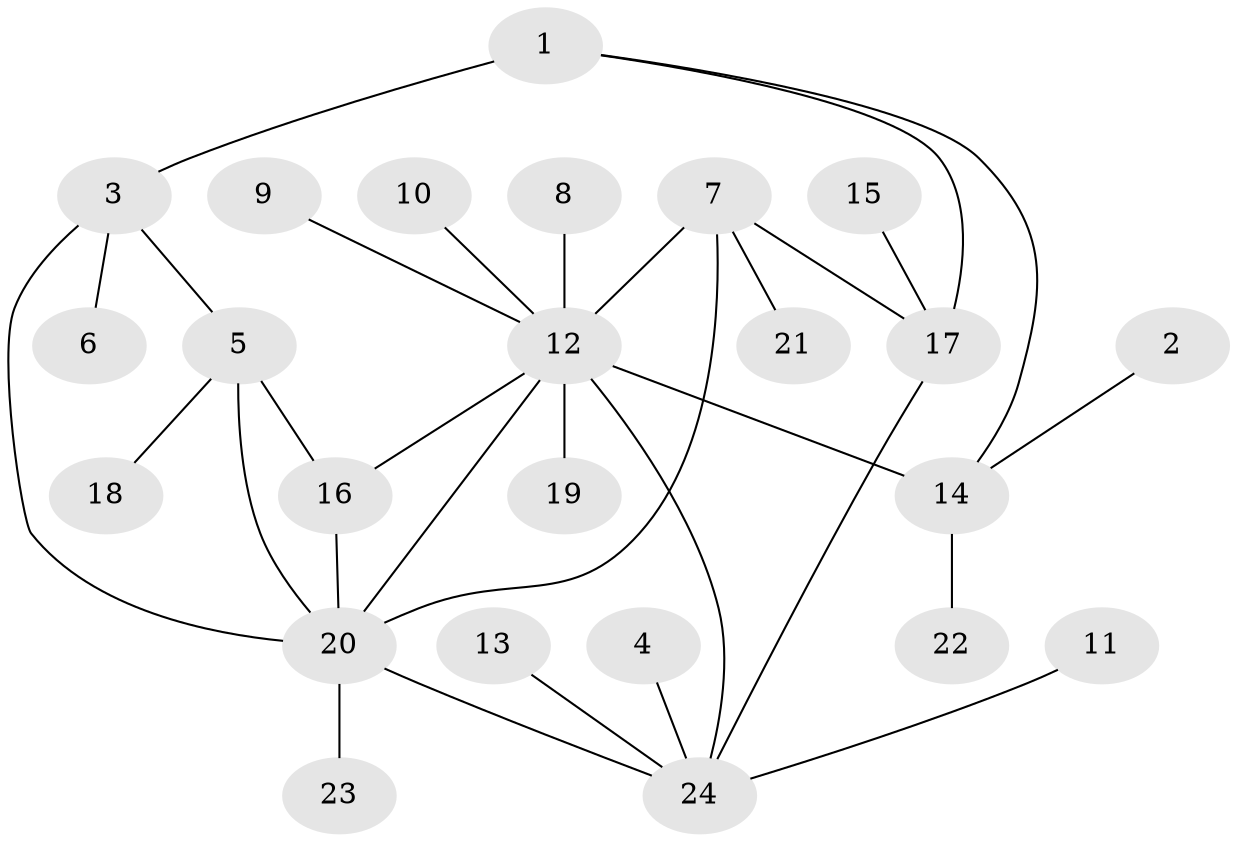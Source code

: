 // original degree distribution, {7: 0.05, 4: 0.03333333333333333, 2: 0.21666666666666667, 3: 0.1, 8: 0.016666666666666666, 5: 0.03333333333333333, 13: 0.016666666666666666, 11: 0.016666666666666666, 1: 0.5166666666666667}
// Generated by graph-tools (version 1.1) at 2025/37/03/04/25 23:37:35]
// undirected, 24 vertices, 31 edges
graph export_dot {
  node [color=gray90,style=filled];
  1;
  2;
  3;
  4;
  5;
  6;
  7;
  8;
  9;
  10;
  11;
  12;
  13;
  14;
  15;
  16;
  17;
  18;
  19;
  20;
  21;
  22;
  23;
  24;
  1 -- 3 [weight=2.0];
  1 -- 14 [weight=1.0];
  1 -- 17 [weight=1.0];
  2 -- 14 [weight=1.0];
  3 -- 5 [weight=1.0];
  3 -- 6 [weight=1.0];
  3 -- 20 [weight=1.0];
  4 -- 24 [weight=1.0];
  5 -- 16 [weight=1.0];
  5 -- 18 [weight=1.0];
  5 -- 20 [weight=2.0];
  7 -- 12 [weight=1.0];
  7 -- 17 [weight=2.0];
  7 -- 20 [weight=1.0];
  7 -- 21 [weight=1.0];
  8 -- 12 [weight=1.0];
  9 -- 12 [weight=1.0];
  10 -- 12 [weight=1.0];
  11 -- 24 [weight=1.0];
  12 -- 14 [weight=2.0];
  12 -- 16 [weight=1.0];
  12 -- 19 [weight=1.0];
  12 -- 20 [weight=1.0];
  12 -- 24 [weight=1.0];
  13 -- 24 [weight=1.0];
  14 -- 22 [weight=1.0];
  15 -- 17 [weight=1.0];
  16 -- 20 [weight=1.0];
  17 -- 24 [weight=2.0];
  20 -- 23 [weight=1.0];
  20 -- 24 [weight=2.0];
}
